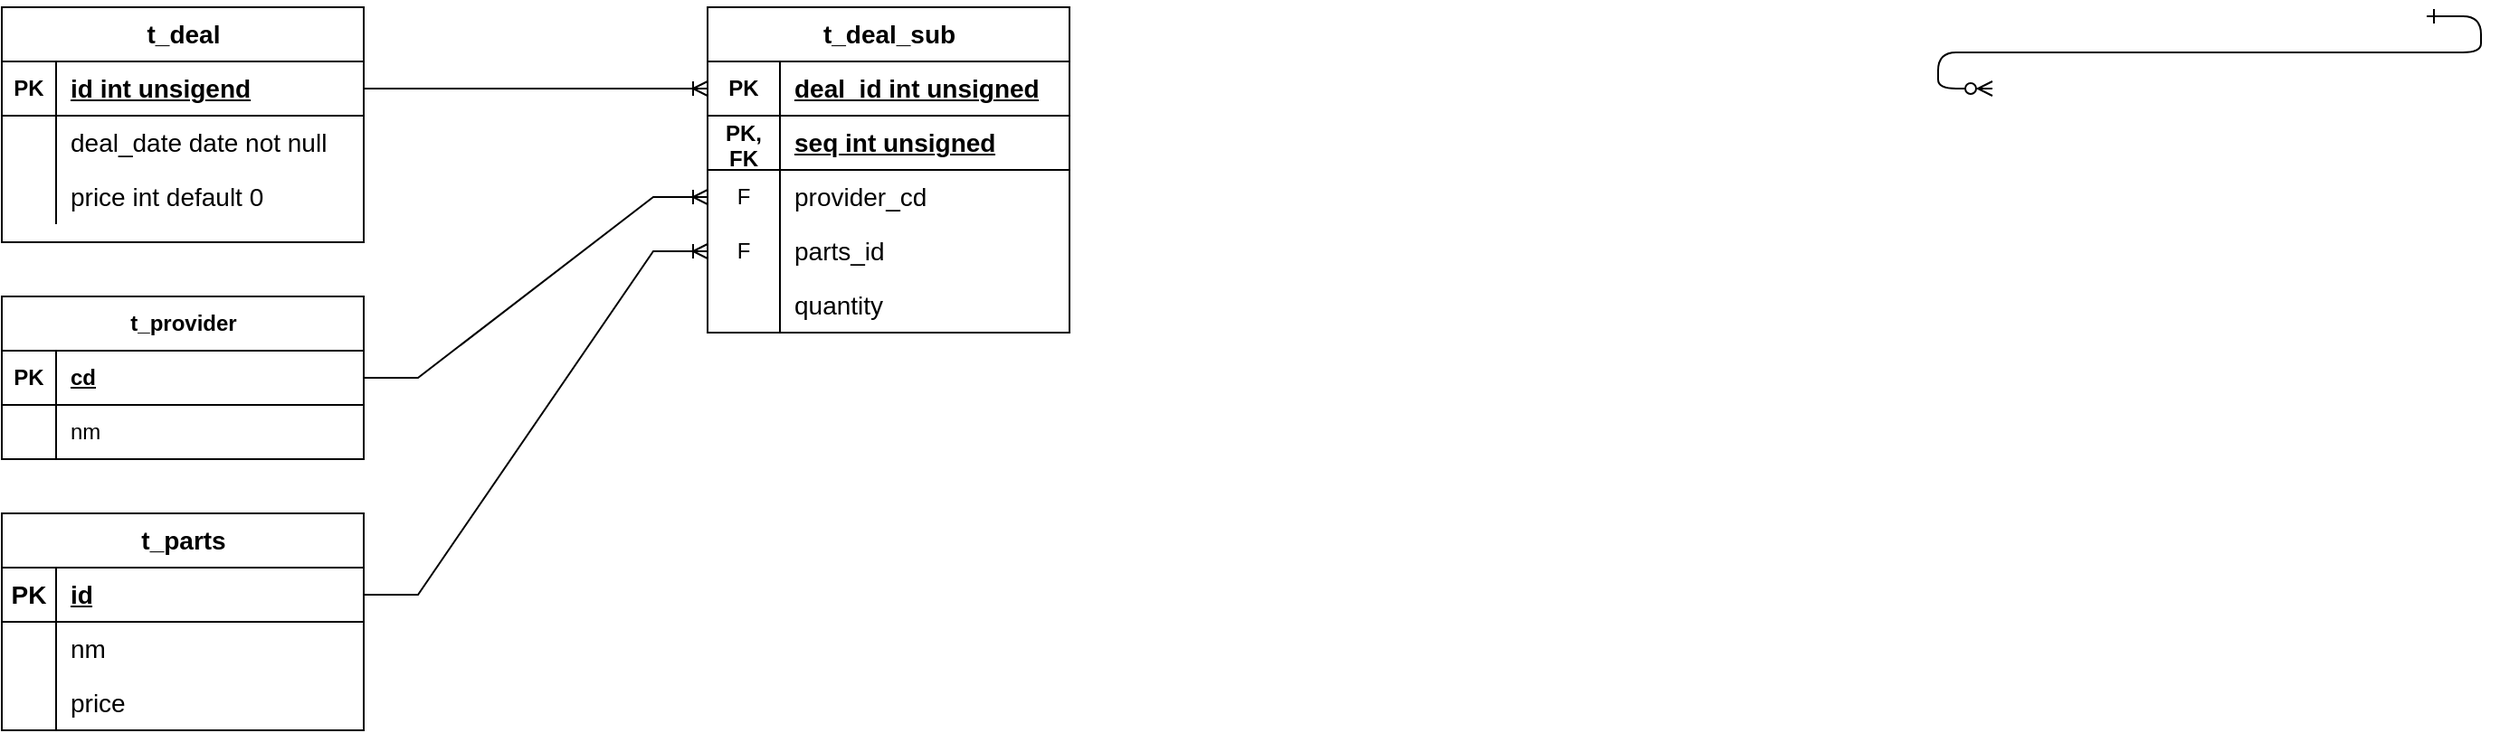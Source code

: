 <mxfile version="21.3.2" type="github">
  <diagram id="R2lEEEUBdFMjLlhIrx00" name="Page-1">
    <mxGraphModel dx="1468" dy="713" grid="1" gridSize="10" guides="1" tooltips="1" connect="1" arrows="1" fold="1" page="1" pageScale="1" pageWidth="850" pageHeight="1100" math="0" shadow="0" extFonts="Permanent Marker^https://fonts.googleapis.com/css?family=Permanent+Marker">
      <root>
        <mxCell id="0" />
        <mxCell id="1" parent="0" />
        <mxCell id="C-vyLk0tnHw3VtMMgP7b-12" value="" style="edgeStyle=entityRelationEdgeStyle;endArrow=ERzeroToMany;startArrow=ERone;endFill=1;startFill=0;" parent="1" target="C-vyLk0tnHw3VtMMgP7b-17" edge="1">
          <mxGeometry width="100" height="100" relative="1" as="geometry">
            <mxPoint x="700" y="165" as="sourcePoint" />
            <mxPoint x="460" y="205" as="targetPoint" />
          </mxGeometry>
        </mxCell>
        <mxCell id="cmRZ1o1OokwL0I3KxOLK-14" value="&lt;font style=&quot;font-size: 14px;&quot;&gt;t_deal&lt;/font&gt;" style="shape=table;startSize=30;container=1;collapsible=1;childLayout=tableLayout;fixedRows=1;rowLines=0;fontStyle=1;align=center;resizeLast=1;html=1;" vertex="1" parent="1">
          <mxGeometry x="-640" y="160" width="200" height="130" as="geometry" />
        </mxCell>
        <mxCell id="cmRZ1o1OokwL0I3KxOLK-15" value="" style="shape=tableRow;horizontal=0;startSize=0;swimlaneHead=0;swimlaneBody=0;fillColor=none;collapsible=0;dropTarget=0;points=[[0,0.5],[1,0.5]];portConstraint=eastwest;top=0;left=0;right=0;bottom=1;" vertex="1" parent="cmRZ1o1OokwL0I3KxOLK-14">
          <mxGeometry y="30" width="200" height="30" as="geometry" />
        </mxCell>
        <mxCell id="cmRZ1o1OokwL0I3KxOLK-16" value="PK" style="shape=partialRectangle;connectable=0;fillColor=none;top=0;left=0;bottom=0;right=0;fontStyle=1;overflow=hidden;whiteSpace=wrap;html=1;" vertex="1" parent="cmRZ1o1OokwL0I3KxOLK-15">
          <mxGeometry width="30" height="30" as="geometry">
            <mxRectangle width="30" height="30" as="alternateBounds" />
          </mxGeometry>
        </mxCell>
        <mxCell id="cmRZ1o1OokwL0I3KxOLK-17" value="&lt;font style=&quot;font-size: 14px;&quot;&gt;id int unsigend&lt;/font&gt;" style="shape=partialRectangle;connectable=0;fillColor=none;top=0;left=0;bottom=0;right=0;align=left;spacingLeft=6;fontStyle=5;overflow=hidden;whiteSpace=wrap;html=1;" vertex="1" parent="cmRZ1o1OokwL0I3KxOLK-15">
          <mxGeometry x="30" width="170" height="30" as="geometry">
            <mxRectangle width="170" height="30" as="alternateBounds" />
          </mxGeometry>
        </mxCell>
        <mxCell id="cmRZ1o1OokwL0I3KxOLK-18" value="" style="shape=tableRow;horizontal=0;startSize=0;swimlaneHead=0;swimlaneBody=0;fillColor=none;collapsible=0;dropTarget=0;points=[[0,0.5],[1,0.5]];portConstraint=eastwest;top=0;left=0;right=0;bottom=0;" vertex="1" parent="cmRZ1o1OokwL0I3KxOLK-14">
          <mxGeometry y="60" width="200" height="30" as="geometry" />
        </mxCell>
        <mxCell id="cmRZ1o1OokwL0I3KxOLK-19" value="" style="shape=partialRectangle;connectable=0;fillColor=none;top=0;left=0;bottom=0;right=0;editable=1;overflow=hidden;whiteSpace=wrap;html=1;" vertex="1" parent="cmRZ1o1OokwL0I3KxOLK-18">
          <mxGeometry width="30" height="30" as="geometry">
            <mxRectangle width="30" height="30" as="alternateBounds" />
          </mxGeometry>
        </mxCell>
        <mxCell id="cmRZ1o1OokwL0I3KxOLK-20" value="&lt;font style=&quot;font-size: 14px;&quot;&gt;deal_date date not null&lt;/font&gt;" style="shape=partialRectangle;connectable=0;fillColor=none;top=0;left=0;bottom=0;right=0;align=left;spacingLeft=6;overflow=hidden;whiteSpace=wrap;html=1;" vertex="1" parent="cmRZ1o1OokwL0I3KxOLK-18">
          <mxGeometry x="30" width="170" height="30" as="geometry">
            <mxRectangle width="170" height="30" as="alternateBounds" />
          </mxGeometry>
        </mxCell>
        <mxCell id="cmRZ1o1OokwL0I3KxOLK-21" value="" style="shape=tableRow;horizontal=0;startSize=0;swimlaneHead=0;swimlaneBody=0;fillColor=none;collapsible=0;dropTarget=0;points=[[0,0.5],[1,0.5]];portConstraint=eastwest;top=0;left=0;right=0;bottom=0;" vertex="1" parent="cmRZ1o1OokwL0I3KxOLK-14">
          <mxGeometry y="90" width="200" height="30" as="geometry" />
        </mxCell>
        <mxCell id="cmRZ1o1OokwL0I3KxOLK-22" value="" style="shape=partialRectangle;connectable=0;fillColor=none;top=0;left=0;bottom=0;right=0;editable=1;overflow=hidden;whiteSpace=wrap;html=1;" vertex="1" parent="cmRZ1o1OokwL0I3KxOLK-21">
          <mxGeometry width="30" height="30" as="geometry">
            <mxRectangle width="30" height="30" as="alternateBounds" />
          </mxGeometry>
        </mxCell>
        <mxCell id="cmRZ1o1OokwL0I3KxOLK-23" value="&lt;font style=&quot;font-size: 14px;&quot;&gt;price int default 0&lt;/font&gt;" style="shape=partialRectangle;connectable=0;fillColor=none;top=0;left=0;bottom=0;right=0;align=left;spacingLeft=6;overflow=hidden;whiteSpace=wrap;html=1;" vertex="1" parent="cmRZ1o1OokwL0I3KxOLK-21">
          <mxGeometry x="30" width="170" height="30" as="geometry">
            <mxRectangle width="170" height="30" as="alternateBounds" />
          </mxGeometry>
        </mxCell>
        <mxCell id="cmRZ1o1OokwL0I3KxOLK-30" value="&lt;font style=&quot;font-size: 14px;&quot;&gt;t_deal_sub&lt;/font&gt;" style="shape=table;startSize=30;container=1;collapsible=1;childLayout=tableLayout;fixedRows=1;rowLines=0;fontStyle=1;align=center;resizeLast=1;html=1;" vertex="1" parent="1">
          <mxGeometry x="-250" y="160" width="200" height="180" as="geometry" />
        </mxCell>
        <mxCell id="cmRZ1o1OokwL0I3KxOLK-31" value="" style="shape=tableRow;horizontal=0;startSize=0;swimlaneHead=0;swimlaneBody=0;fillColor=none;collapsible=0;dropTarget=0;points=[[0,0.5],[1,0.5]];portConstraint=eastwest;top=0;left=0;right=0;bottom=1;fontSize=14;" vertex="1" parent="cmRZ1o1OokwL0I3KxOLK-30">
          <mxGeometry y="30" width="200" height="30" as="geometry" />
        </mxCell>
        <mxCell id="cmRZ1o1OokwL0I3KxOLK-32" value="PK" style="shape=partialRectangle;connectable=0;fillColor=none;top=0;left=0;bottom=0;right=0;fontStyle=1;overflow=hidden;whiteSpace=wrap;html=1;" vertex="1" parent="cmRZ1o1OokwL0I3KxOLK-31">
          <mxGeometry width="40" height="30" as="geometry">
            <mxRectangle width="40" height="30" as="alternateBounds" />
          </mxGeometry>
        </mxCell>
        <mxCell id="cmRZ1o1OokwL0I3KxOLK-33" value="&lt;font style=&quot;font-size: 14px;&quot;&gt;deal_id int unsigned&lt;/font&gt;" style="shape=partialRectangle;connectable=0;fillColor=none;top=0;left=0;bottom=0;right=0;align=left;spacingLeft=6;fontStyle=5;overflow=hidden;whiteSpace=wrap;html=1;" vertex="1" parent="cmRZ1o1OokwL0I3KxOLK-31">
          <mxGeometry x="40" width="160" height="30" as="geometry">
            <mxRectangle width="160" height="30" as="alternateBounds" />
          </mxGeometry>
        </mxCell>
        <mxCell id="cmRZ1o1OokwL0I3KxOLK-43" value="" style="shape=tableRow;horizontal=0;startSize=0;swimlaneHead=0;swimlaneBody=0;fillColor=none;collapsible=0;dropTarget=0;points=[[0,0.5],[1,0.5]];portConstraint=eastwest;top=0;left=0;right=0;bottom=1;" vertex="1" parent="cmRZ1o1OokwL0I3KxOLK-30">
          <mxGeometry y="60" width="200" height="30" as="geometry" />
        </mxCell>
        <mxCell id="cmRZ1o1OokwL0I3KxOLK-44" value="PK,&lt;br&gt;FK" style="shape=partialRectangle;connectable=0;fillColor=none;top=0;left=0;bottom=0;right=0;fontStyle=1;overflow=hidden;whiteSpace=wrap;html=1;" vertex="1" parent="cmRZ1o1OokwL0I3KxOLK-43">
          <mxGeometry width="40" height="30" as="geometry">
            <mxRectangle width="40" height="30" as="alternateBounds" />
          </mxGeometry>
        </mxCell>
        <mxCell id="cmRZ1o1OokwL0I3KxOLK-45" value="&lt;font style=&quot;font-size: 14px;&quot;&gt;seq int unsigned&lt;/font&gt;" style="shape=partialRectangle;connectable=0;fillColor=none;top=0;left=0;bottom=0;right=0;align=left;spacingLeft=6;fontStyle=5;overflow=hidden;whiteSpace=wrap;html=1;" vertex="1" parent="cmRZ1o1OokwL0I3KxOLK-43">
          <mxGeometry x="40" width="160" height="30" as="geometry">
            <mxRectangle width="160" height="30" as="alternateBounds" />
          </mxGeometry>
        </mxCell>
        <mxCell id="cmRZ1o1OokwL0I3KxOLK-34" value="" style="shape=tableRow;horizontal=0;startSize=0;swimlaneHead=0;swimlaneBody=0;fillColor=none;collapsible=0;dropTarget=0;points=[[0,0.5],[1,0.5]];portConstraint=eastwest;top=0;left=0;right=0;bottom=0;" vertex="1" parent="cmRZ1o1OokwL0I3KxOLK-30">
          <mxGeometry y="90" width="200" height="30" as="geometry" />
        </mxCell>
        <mxCell id="cmRZ1o1OokwL0I3KxOLK-35" value="F" style="shape=partialRectangle;connectable=0;fillColor=none;top=0;left=0;bottom=0;right=0;editable=1;overflow=hidden;whiteSpace=wrap;html=1;" vertex="1" parent="cmRZ1o1OokwL0I3KxOLK-34">
          <mxGeometry width="40" height="30" as="geometry">
            <mxRectangle width="40" height="30" as="alternateBounds" />
          </mxGeometry>
        </mxCell>
        <mxCell id="cmRZ1o1OokwL0I3KxOLK-36" value="&lt;font style=&quot;font-size: 14px;&quot;&gt;provider_cd&lt;/font&gt;" style="shape=partialRectangle;connectable=0;fillColor=none;top=0;left=0;bottom=0;right=0;align=left;spacingLeft=6;overflow=hidden;whiteSpace=wrap;html=1;" vertex="1" parent="cmRZ1o1OokwL0I3KxOLK-34">
          <mxGeometry x="40" width="160" height="30" as="geometry">
            <mxRectangle width="160" height="30" as="alternateBounds" />
          </mxGeometry>
        </mxCell>
        <mxCell id="cmRZ1o1OokwL0I3KxOLK-37" value="" style="shape=tableRow;horizontal=0;startSize=0;swimlaneHead=0;swimlaneBody=0;fillColor=none;collapsible=0;dropTarget=0;points=[[0,0.5],[1,0.5]];portConstraint=eastwest;top=0;left=0;right=0;bottom=0;" vertex="1" parent="cmRZ1o1OokwL0I3KxOLK-30">
          <mxGeometry y="120" width="200" height="30" as="geometry" />
        </mxCell>
        <mxCell id="cmRZ1o1OokwL0I3KxOLK-38" value="F" style="shape=partialRectangle;connectable=0;fillColor=none;top=0;left=0;bottom=0;right=0;editable=1;overflow=hidden;whiteSpace=wrap;html=1;" vertex="1" parent="cmRZ1o1OokwL0I3KxOLK-37">
          <mxGeometry width="40" height="30" as="geometry">
            <mxRectangle width="40" height="30" as="alternateBounds" />
          </mxGeometry>
        </mxCell>
        <mxCell id="cmRZ1o1OokwL0I3KxOLK-39" value="&lt;font style=&quot;font-size: 14px;&quot;&gt;parts_id&lt;/font&gt;" style="shape=partialRectangle;connectable=0;fillColor=none;top=0;left=0;bottom=0;right=0;align=left;spacingLeft=6;overflow=hidden;whiteSpace=wrap;html=1;" vertex="1" parent="cmRZ1o1OokwL0I3KxOLK-37">
          <mxGeometry x="40" width="160" height="30" as="geometry">
            <mxRectangle width="160" height="30" as="alternateBounds" />
          </mxGeometry>
        </mxCell>
        <mxCell id="cmRZ1o1OokwL0I3KxOLK-40" value="" style="shape=tableRow;horizontal=0;startSize=0;swimlaneHead=0;swimlaneBody=0;fillColor=none;collapsible=0;dropTarget=0;points=[[0,0.5],[1,0.5]];portConstraint=eastwest;top=0;left=0;right=0;bottom=0;" vertex="1" parent="cmRZ1o1OokwL0I3KxOLK-30">
          <mxGeometry y="150" width="200" height="30" as="geometry" />
        </mxCell>
        <mxCell id="cmRZ1o1OokwL0I3KxOLK-41" value="" style="shape=partialRectangle;connectable=0;fillColor=none;top=0;left=0;bottom=0;right=0;editable=1;overflow=hidden;whiteSpace=wrap;html=1;" vertex="1" parent="cmRZ1o1OokwL0I3KxOLK-40">
          <mxGeometry width="40" height="30" as="geometry">
            <mxRectangle width="40" height="30" as="alternateBounds" />
          </mxGeometry>
        </mxCell>
        <mxCell id="cmRZ1o1OokwL0I3KxOLK-42" value="&lt;font style=&quot;font-size: 14px;&quot;&gt;quantity&lt;/font&gt;" style="shape=partialRectangle;connectable=0;fillColor=none;top=0;left=0;bottom=0;right=0;align=left;spacingLeft=6;overflow=hidden;whiteSpace=wrap;html=1;" vertex="1" parent="cmRZ1o1OokwL0I3KxOLK-40">
          <mxGeometry x="40" width="160" height="30" as="geometry">
            <mxRectangle width="160" height="30" as="alternateBounds" />
          </mxGeometry>
        </mxCell>
        <mxCell id="cmRZ1o1OokwL0I3KxOLK-49" value="t_parts" style="shape=table;startSize=30;container=1;collapsible=1;childLayout=tableLayout;fixedRows=1;rowLines=0;fontStyle=1;align=center;resizeLast=1;html=1;fontSize=14;" vertex="1" parent="1">
          <mxGeometry x="-640" y="440" width="200" height="120" as="geometry" />
        </mxCell>
        <mxCell id="cmRZ1o1OokwL0I3KxOLK-50" value="" style="shape=tableRow;horizontal=0;startSize=0;swimlaneHead=0;swimlaneBody=0;fillColor=none;collapsible=0;dropTarget=0;points=[[0,0.5],[1,0.5]];portConstraint=eastwest;top=0;left=0;right=0;bottom=1;" vertex="1" parent="cmRZ1o1OokwL0I3KxOLK-49">
          <mxGeometry y="30" width="200" height="30" as="geometry" />
        </mxCell>
        <mxCell id="cmRZ1o1OokwL0I3KxOLK-51" value="PK" style="shape=partialRectangle;connectable=0;fillColor=none;top=0;left=0;bottom=0;right=0;fontStyle=1;overflow=hidden;whiteSpace=wrap;html=1;fontSize=14;" vertex="1" parent="cmRZ1o1OokwL0I3KxOLK-50">
          <mxGeometry width="30" height="30" as="geometry">
            <mxRectangle width="30" height="30" as="alternateBounds" />
          </mxGeometry>
        </mxCell>
        <mxCell id="cmRZ1o1OokwL0I3KxOLK-52" value="id" style="shape=partialRectangle;connectable=0;fillColor=none;top=0;left=0;bottom=0;right=0;align=left;spacingLeft=6;fontStyle=5;overflow=hidden;whiteSpace=wrap;html=1;fontSize=14;" vertex="1" parent="cmRZ1o1OokwL0I3KxOLK-50">
          <mxGeometry x="30" width="170" height="30" as="geometry">
            <mxRectangle width="170" height="30" as="alternateBounds" />
          </mxGeometry>
        </mxCell>
        <mxCell id="cmRZ1o1OokwL0I3KxOLK-53" value="" style="shape=tableRow;horizontal=0;startSize=0;swimlaneHead=0;swimlaneBody=0;fillColor=none;collapsible=0;dropTarget=0;points=[[0,0.5],[1,0.5]];portConstraint=eastwest;top=0;left=0;right=0;bottom=0;" vertex="1" parent="cmRZ1o1OokwL0I3KxOLK-49">
          <mxGeometry y="60" width="200" height="30" as="geometry" />
        </mxCell>
        <mxCell id="cmRZ1o1OokwL0I3KxOLK-54" value="" style="shape=partialRectangle;connectable=0;fillColor=none;top=0;left=0;bottom=0;right=0;editable=1;overflow=hidden;whiteSpace=wrap;html=1;" vertex="1" parent="cmRZ1o1OokwL0I3KxOLK-53">
          <mxGeometry width="30" height="30" as="geometry">
            <mxRectangle width="30" height="30" as="alternateBounds" />
          </mxGeometry>
        </mxCell>
        <mxCell id="cmRZ1o1OokwL0I3KxOLK-55" value="nm" style="shape=partialRectangle;connectable=0;fillColor=none;top=0;left=0;bottom=0;right=0;align=left;spacingLeft=6;overflow=hidden;whiteSpace=wrap;html=1;fontSize=14;" vertex="1" parent="cmRZ1o1OokwL0I3KxOLK-53">
          <mxGeometry x="30" width="170" height="30" as="geometry">
            <mxRectangle width="170" height="30" as="alternateBounds" />
          </mxGeometry>
        </mxCell>
        <mxCell id="cmRZ1o1OokwL0I3KxOLK-56" value="" style="shape=tableRow;horizontal=0;startSize=0;swimlaneHead=0;swimlaneBody=0;fillColor=none;collapsible=0;dropTarget=0;points=[[0,0.5],[1,0.5]];portConstraint=eastwest;top=0;left=0;right=0;bottom=0;" vertex="1" parent="cmRZ1o1OokwL0I3KxOLK-49">
          <mxGeometry y="90" width="200" height="30" as="geometry" />
        </mxCell>
        <mxCell id="cmRZ1o1OokwL0I3KxOLK-57" value="" style="shape=partialRectangle;connectable=0;fillColor=none;top=0;left=0;bottom=0;right=0;editable=1;overflow=hidden;whiteSpace=wrap;html=1;" vertex="1" parent="cmRZ1o1OokwL0I3KxOLK-56">
          <mxGeometry width="30" height="30" as="geometry">
            <mxRectangle width="30" height="30" as="alternateBounds" />
          </mxGeometry>
        </mxCell>
        <mxCell id="cmRZ1o1OokwL0I3KxOLK-58" value="price" style="shape=partialRectangle;connectable=0;fillColor=none;top=0;left=0;bottom=0;right=0;align=left;spacingLeft=6;overflow=hidden;whiteSpace=wrap;html=1;fontSize=14;" vertex="1" parent="cmRZ1o1OokwL0I3KxOLK-56">
          <mxGeometry x="30" width="170" height="30" as="geometry">
            <mxRectangle width="170" height="30" as="alternateBounds" />
          </mxGeometry>
        </mxCell>
        <mxCell id="cmRZ1o1OokwL0I3KxOLK-65" value="" style="edgeStyle=entityRelationEdgeStyle;fontSize=12;html=1;endArrow=ERoneToMany;rounded=0;exitX=1;exitY=0.5;exitDx=0;exitDy=0;entryX=0;entryY=0.5;entryDx=0;entryDy=0;" edge="1" parent="1" source="cmRZ1o1OokwL0I3KxOLK-15" target="cmRZ1o1OokwL0I3KxOLK-31">
          <mxGeometry width="100" height="100" relative="1" as="geometry">
            <mxPoint x="-370" y="490" as="sourcePoint" />
            <mxPoint x="-270" y="390" as="targetPoint" />
          </mxGeometry>
        </mxCell>
        <mxCell id="cmRZ1o1OokwL0I3KxOLK-66" value="" style="edgeStyle=entityRelationEdgeStyle;fontSize=12;html=1;endArrow=ERoneToMany;rounded=0;exitX=1;exitY=0.5;exitDx=0;exitDy=0;" edge="1" parent="1" source="cmRZ1o1OokwL0I3KxOLK-50" target="cmRZ1o1OokwL0I3KxOLK-37">
          <mxGeometry width="100" height="100" relative="1" as="geometry">
            <mxPoint x="-420" y="450" as="sourcePoint" />
            <mxPoint x="-320" y="350" as="targetPoint" />
          </mxGeometry>
        </mxCell>
        <mxCell id="cmRZ1o1OokwL0I3KxOLK-67" value="t_provider" style="shape=table;startSize=30;container=1;collapsible=1;childLayout=tableLayout;fixedRows=1;rowLines=0;fontStyle=1;align=center;resizeLast=1;html=1;" vertex="1" parent="1">
          <mxGeometry x="-640" y="320" width="200" height="90" as="geometry" />
        </mxCell>
        <mxCell id="cmRZ1o1OokwL0I3KxOLK-68" value="" style="shape=tableRow;horizontal=0;startSize=0;swimlaneHead=0;swimlaneBody=0;fillColor=none;collapsible=0;dropTarget=0;points=[[0,0.5],[1,0.5]];portConstraint=eastwest;top=0;left=0;right=0;bottom=1;" vertex="1" parent="cmRZ1o1OokwL0I3KxOLK-67">
          <mxGeometry y="30" width="200" height="30" as="geometry" />
        </mxCell>
        <mxCell id="cmRZ1o1OokwL0I3KxOLK-69" value="PK" style="shape=partialRectangle;connectable=0;fillColor=none;top=0;left=0;bottom=0;right=0;fontStyle=1;overflow=hidden;whiteSpace=wrap;html=1;" vertex="1" parent="cmRZ1o1OokwL0I3KxOLK-68">
          <mxGeometry width="30" height="30" as="geometry">
            <mxRectangle width="30" height="30" as="alternateBounds" />
          </mxGeometry>
        </mxCell>
        <mxCell id="cmRZ1o1OokwL0I3KxOLK-70" value="cd" style="shape=partialRectangle;connectable=0;fillColor=none;top=0;left=0;bottom=0;right=0;align=left;spacingLeft=6;fontStyle=5;overflow=hidden;whiteSpace=wrap;html=1;" vertex="1" parent="cmRZ1o1OokwL0I3KxOLK-68">
          <mxGeometry x="30" width="170" height="30" as="geometry">
            <mxRectangle width="170" height="30" as="alternateBounds" />
          </mxGeometry>
        </mxCell>
        <mxCell id="cmRZ1o1OokwL0I3KxOLK-71" value="" style="shape=tableRow;horizontal=0;startSize=0;swimlaneHead=0;swimlaneBody=0;fillColor=none;collapsible=0;dropTarget=0;points=[[0,0.5],[1,0.5]];portConstraint=eastwest;top=0;left=0;right=0;bottom=0;" vertex="1" parent="cmRZ1o1OokwL0I3KxOLK-67">
          <mxGeometry y="60" width="200" height="30" as="geometry" />
        </mxCell>
        <mxCell id="cmRZ1o1OokwL0I3KxOLK-72" value="" style="shape=partialRectangle;connectable=0;fillColor=none;top=0;left=0;bottom=0;right=0;editable=1;overflow=hidden;whiteSpace=wrap;html=1;" vertex="1" parent="cmRZ1o1OokwL0I3KxOLK-71">
          <mxGeometry width="30" height="30" as="geometry">
            <mxRectangle width="30" height="30" as="alternateBounds" />
          </mxGeometry>
        </mxCell>
        <mxCell id="cmRZ1o1OokwL0I3KxOLK-73" value="nm" style="shape=partialRectangle;connectable=0;fillColor=none;top=0;left=0;bottom=0;right=0;align=left;spacingLeft=6;overflow=hidden;whiteSpace=wrap;html=1;" vertex="1" parent="cmRZ1o1OokwL0I3KxOLK-71">
          <mxGeometry x="30" width="170" height="30" as="geometry">
            <mxRectangle width="170" height="30" as="alternateBounds" />
          </mxGeometry>
        </mxCell>
        <mxCell id="cmRZ1o1OokwL0I3KxOLK-80" value="" style="edgeStyle=entityRelationEdgeStyle;fontSize=12;html=1;endArrow=ERoneToMany;rounded=0;exitX=1;exitY=0.5;exitDx=0;exitDy=0;entryX=0;entryY=0.5;entryDx=0;entryDy=0;" edge="1" parent="1" source="cmRZ1o1OokwL0I3KxOLK-68" target="cmRZ1o1OokwL0I3KxOLK-34">
          <mxGeometry width="100" height="100" relative="1" as="geometry">
            <mxPoint x="-420" y="350" as="sourcePoint" />
            <mxPoint x="-320" y="250" as="targetPoint" />
          </mxGeometry>
        </mxCell>
      </root>
    </mxGraphModel>
  </diagram>
</mxfile>
